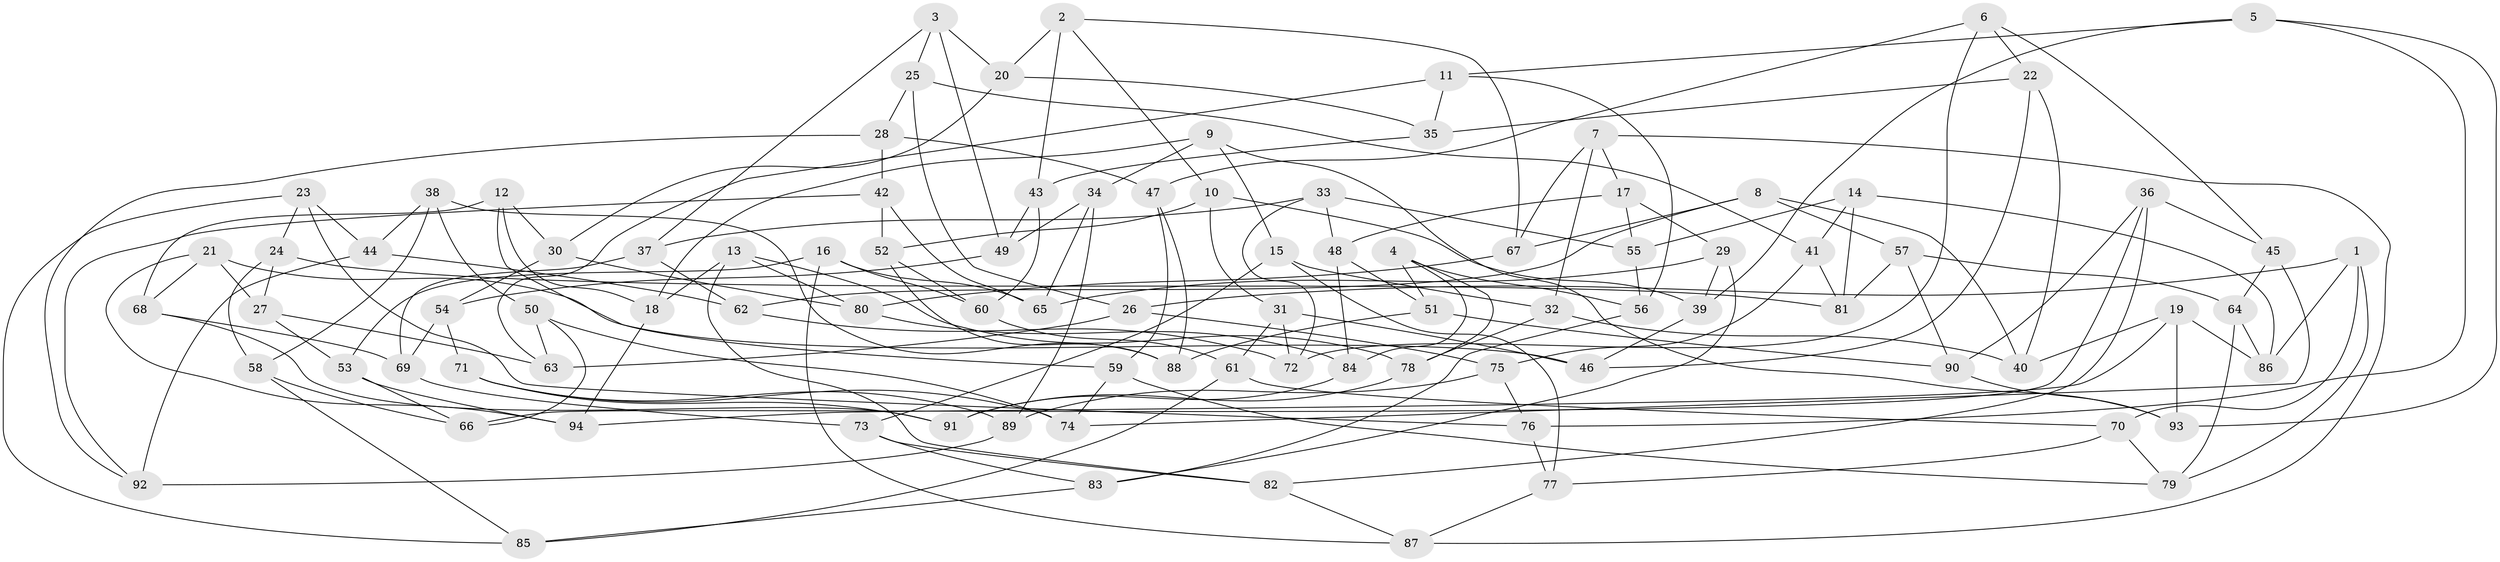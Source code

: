 // Generated by graph-tools (version 1.1) at 2025/37/03/09/25 02:37:51]
// undirected, 94 vertices, 188 edges
graph export_dot {
graph [start="1"]
  node [color=gray90,style=filled];
  1;
  2;
  3;
  4;
  5;
  6;
  7;
  8;
  9;
  10;
  11;
  12;
  13;
  14;
  15;
  16;
  17;
  18;
  19;
  20;
  21;
  22;
  23;
  24;
  25;
  26;
  27;
  28;
  29;
  30;
  31;
  32;
  33;
  34;
  35;
  36;
  37;
  38;
  39;
  40;
  41;
  42;
  43;
  44;
  45;
  46;
  47;
  48;
  49;
  50;
  51;
  52;
  53;
  54;
  55;
  56;
  57;
  58;
  59;
  60;
  61;
  62;
  63;
  64;
  65;
  66;
  67;
  68;
  69;
  70;
  71;
  72;
  73;
  74;
  75;
  76;
  77;
  78;
  79;
  80;
  81;
  82;
  83;
  84;
  85;
  86;
  87;
  88;
  89;
  90;
  91;
  92;
  93;
  94;
  1 -- 70;
  1 -- 79;
  1 -- 86;
  1 -- 26;
  2 -- 43;
  2 -- 10;
  2 -- 20;
  2 -- 67;
  3 -- 25;
  3 -- 20;
  3 -- 49;
  3 -- 37;
  4 -- 51;
  4 -- 78;
  4 -- 84;
  4 -- 56;
  5 -- 11;
  5 -- 76;
  5 -- 93;
  5 -- 39;
  6 -- 22;
  6 -- 72;
  6 -- 47;
  6 -- 45;
  7 -- 32;
  7 -- 17;
  7 -- 87;
  7 -- 67;
  8 -- 57;
  8 -- 67;
  8 -- 40;
  8 -- 62;
  9 -- 34;
  9 -- 18;
  9 -- 15;
  9 -- 93;
  10 -- 52;
  10 -- 31;
  10 -- 39;
  11 -- 56;
  11 -- 35;
  11 -- 63;
  12 -- 59;
  12 -- 18;
  12 -- 68;
  12 -- 30;
  13 -- 78;
  13 -- 80;
  13 -- 18;
  13 -- 82;
  14 -- 81;
  14 -- 55;
  14 -- 86;
  14 -- 41;
  15 -- 73;
  15 -- 32;
  15 -- 77;
  16 -- 53;
  16 -- 87;
  16 -- 65;
  16 -- 60;
  17 -- 48;
  17 -- 55;
  17 -- 29;
  18 -- 94;
  19 -- 94;
  19 -- 86;
  19 -- 40;
  19 -- 93;
  20 -- 35;
  20 -- 30;
  21 -- 94;
  21 -- 68;
  21 -- 27;
  21 -- 46;
  22 -- 35;
  22 -- 46;
  22 -- 40;
  23 -- 76;
  23 -- 44;
  23 -- 85;
  23 -- 24;
  24 -- 27;
  24 -- 81;
  24 -- 58;
  25 -- 41;
  25 -- 28;
  25 -- 26;
  26 -- 75;
  26 -- 63;
  27 -- 53;
  27 -- 63;
  28 -- 42;
  28 -- 47;
  28 -- 92;
  29 -- 83;
  29 -- 39;
  29 -- 65;
  30 -- 54;
  30 -- 80;
  31 -- 61;
  31 -- 72;
  31 -- 46;
  32 -- 78;
  32 -- 40;
  33 -- 72;
  33 -- 55;
  33 -- 37;
  33 -- 48;
  34 -- 49;
  34 -- 89;
  34 -- 65;
  35 -- 43;
  36 -- 45;
  36 -- 66;
  36 -- 82;
  36 -- 90;
  37 -- 69;
  37 -- 62;
  38 -- 88;
  38 -- 58;
  38 -- 44;
  38 -- 50;
  39 -- 46;
  41 -- 81;
  41 -- 75;
  42 -- 92;
  42 -- 65;
  42 -- 52;
  43 -- 49;
  43 -- 60;
  44 -- 62;
  44 -- 92;
  45 -- 64;
  45 -- 74;
  47 -- 59;
  47 -- 88;
  48 -- 84;
  48 -- 51;
  49 -- 54;
  50 -- 66;
  50 -- 74;
  50 -- 63;
  51 -- 88;
  51 -- 90;
  52 -- 88;
  52 -- 60;
  53 -- 94;
  53 -- 66;
  54 -- 69;
  54 -- 71;
  55 -- 56;
  56 -- 83;
  57 -- 64;
  57 -- 81;
  57 -- 90;
  58 -- 66;
  58 -- 85;
  59 -- 74;
  59 -- 79;
  60 -- 61;
  61 -- 85;
  61 -- 70;
  62 -- 72;
  64 -- 86;
  64 -- 79;
  67 -- 80;
  68 -- 69;
  68 -- 91;
  69 -- 73;
  70 -- 77;
  70 -- 79;
  71 -- 91;
  71 -- 74;
  71 -- 89;
  73 -- 82;
  73 -- 83;
  75 -- 76;
  75 -- 89;
  76 -- 77;
  77 -- 87;
  78 -- 91;
  80 -- 84;
  82 -- 87;
  83 -- 85;
  84 -- 91;
  89 -- 92;
  90 -- 93;
}
